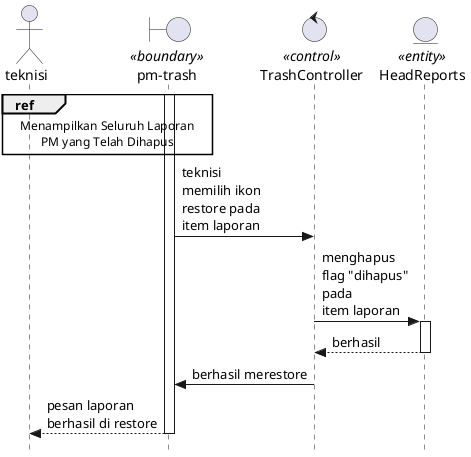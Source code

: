 @startuml restorePM

skinparam style strictuml

actor teknisi
boundary "pm-trash" as trash <<boundary>>
control TrashController <<control>>
entity HeadReports <<entity>>

ref over teknisi, trash : Menampilkan Seluruh Laporan\nPM yang Telah Dihapus

activate trash
trash -> TrashController : teknisi\nmemilih ikon\nrestore pada\nitem laporan
TrashController -> HeadReports : menghapus\nflag "dihapus"\npada\nitem laporan
    activate HeadReports
    return berhasil
TrashController -> trash : berhasil merestore
trash --> teknisi : pesan laporan\nberhasil di restore
    deactivate trash

@enduml



@startuml restoreCM

skinparam style strictuml

actor teknisi
boundary "cm-trash" as trash <<boundary>>
control TrashController <<control>>
entity HeadReports <<entity>>

ref over teknisi, trash : Menampilkan Seluruh Laporan\nCM yang Telah Dihapus

activate trash
trash -> TrashController : teknisi\nmemilih ikon\nrestore pada\nitem laporan
TrashController -> HeadReports : menghapus\nflag "dihapus"\npada\nitem laporan
    activate HeadReports
    return berhasil
TrashController -> trash : berhasil merestore
trash --> teknisi : pesan laporan\nberhasil di restore
    deactivate trash

@enduml